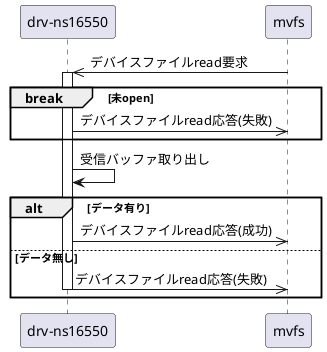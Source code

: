 @startuml

participant "drv-ns16550" as drv
participant mvfs

drv <<- mvfs: デバイスファイルread要求
activate drv

break 未open
    drv ->> mvfs: デバイスファイルread応答(失敗)
end break

drv -> drv: 受信バッファ取り出し

alt データ有り
    drv ->> mvfs: デバイスファイルread応答(成功)
else データ無し
    drv ->> mvfs: デバイスファイルread応答(失敗)
    deactivate drv
end alt

@enduml

